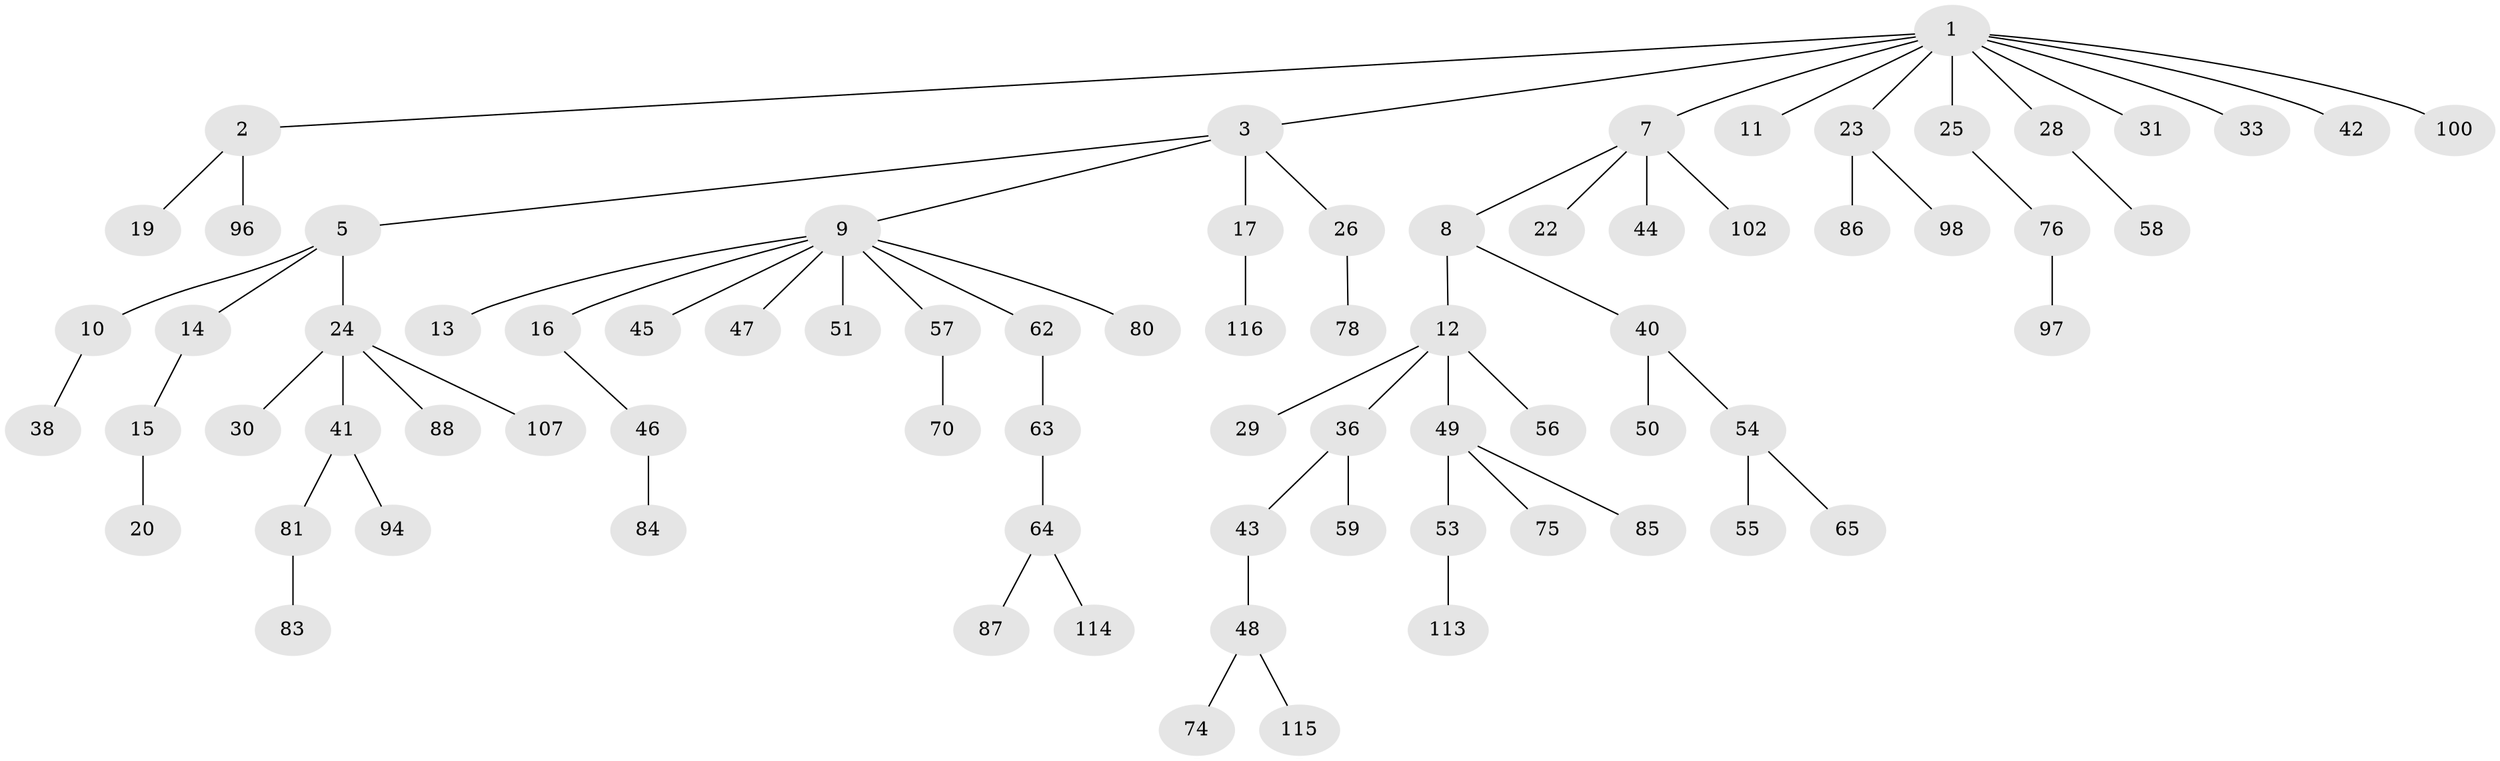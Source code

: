 // Generated by graph-tools (version 1.1) at 2025/24/03/03/25 07:24:05]
// undirected, 76 vertices, 75 edges
graph export_dot {
graph [start="1"]
  node [color=gray90,style=filled];
  1 [super="+4"];
  2;
  3;
  5 [super="+6"];
  7 [super="+73"];
  8 [super="+21"];
  9 [super="+35"];
  10 [super="+103"];
  11;
  12 [super="+18"];
  13 [super="+32"];
  14;
  15 [super="+52"];
  16;
  17 [super="+72"];
  19 [super="+34"];
  20;
  22 [super="+90"];
  23 [super="+69"];
  24 [super="+66"];
  25 [super="+68"];
  26 [super="+27"];
  28 [super="+37"];
  29 [super="+104"];
  30;
  31 [super="+99"];
  33 [super="+110"];
  36 [super="+39"];
  38;
  40 [super="+117"];
  41 [super="+71"];
  42 [super="+111"];
  43 [super="+89"];
  44;
  45 [super="+95"];
  46 [super="+93"];
  47;
  48 [super="+60"];
  49 [super="+67"];
  50;
  51 [super="+77"];
  53 [super="+105"];
  54 [super="+118"];
  55;
  56;
  57 [super="+109"];
  58 [super="+61"];
  59;
  62;
  63 [super="+82"];
  64 [super="+79"];
  65;
  70;
  74 [super="+91"];
  75 [super="+112"];
  76 [super="+101"];
  78 [super="+108"];
  80;
  81;
  83;
  84 [super="+92"];
  85;
  86;
  87;
  88 [super="+106"];
  94;
  96;
  97;
  98;
  100;
  102;
  107;
  113;
  114;
  115;
  116;
  1 -- 2;
  1 -- 3;
  1 -- 7;
  1 -- 23;
  1 -- 28;
  1 -- 33;
  1 -- 100;
  1 -- 25;
  1 -- 42;
  1 -- 11;
  1 -- 31;
  2 -- 19;
  2 -- 96;
  3 -- 5;
  3 -- 9;
  3 -- 17;
  3 -- 26;
  5 -- 24;
  5 -- 10;
  5 -- 14;
  7 -- 8;
  7 -- 22;
  7 -- 44;
  7 -- 102;
  8 -- 12;
  8 -- 40;
  9 -- 13;
  9 -- 16;
  9 -- 45;
  9 -- 47;
  9 -- 51;
  9 -- 57;
  9 -- 80;
  9 -- 62;
  10 -- 38;
  12 -- 36;
  12 -- 49;
  12 -- 56;
  12 -- 29;
  14 -- 15;
  15 -- 20;
  16 -- 46;
  17 -- 116;
  23 -- 98;
  23 -- 86;
  24 -- 30;
  24 -- 41;
  24 -- 107;
  24 -- 88;
  25 -- 76;
  26 -- 78;
  28 -- 58;
  36 -- 43;
  36 -- 59;
  40 -- 50;
  40 -- 54;
  41 -- 94;
  41 -- 81;
  43 -- 48;
  46 -- 84;
  48 -- 74;
  48 -- 115;
  49 -- 53;
  49 -- 85;
  49 -- 75;
  53 -- 113;
  54 -- 55;
  54 -- 65;
  57 -- 70;
  62 -- 63;
  63 -- 64;
  64 -- 87;
  64 -- 114;
  76 -- 97;
  81 -- 83;
}
